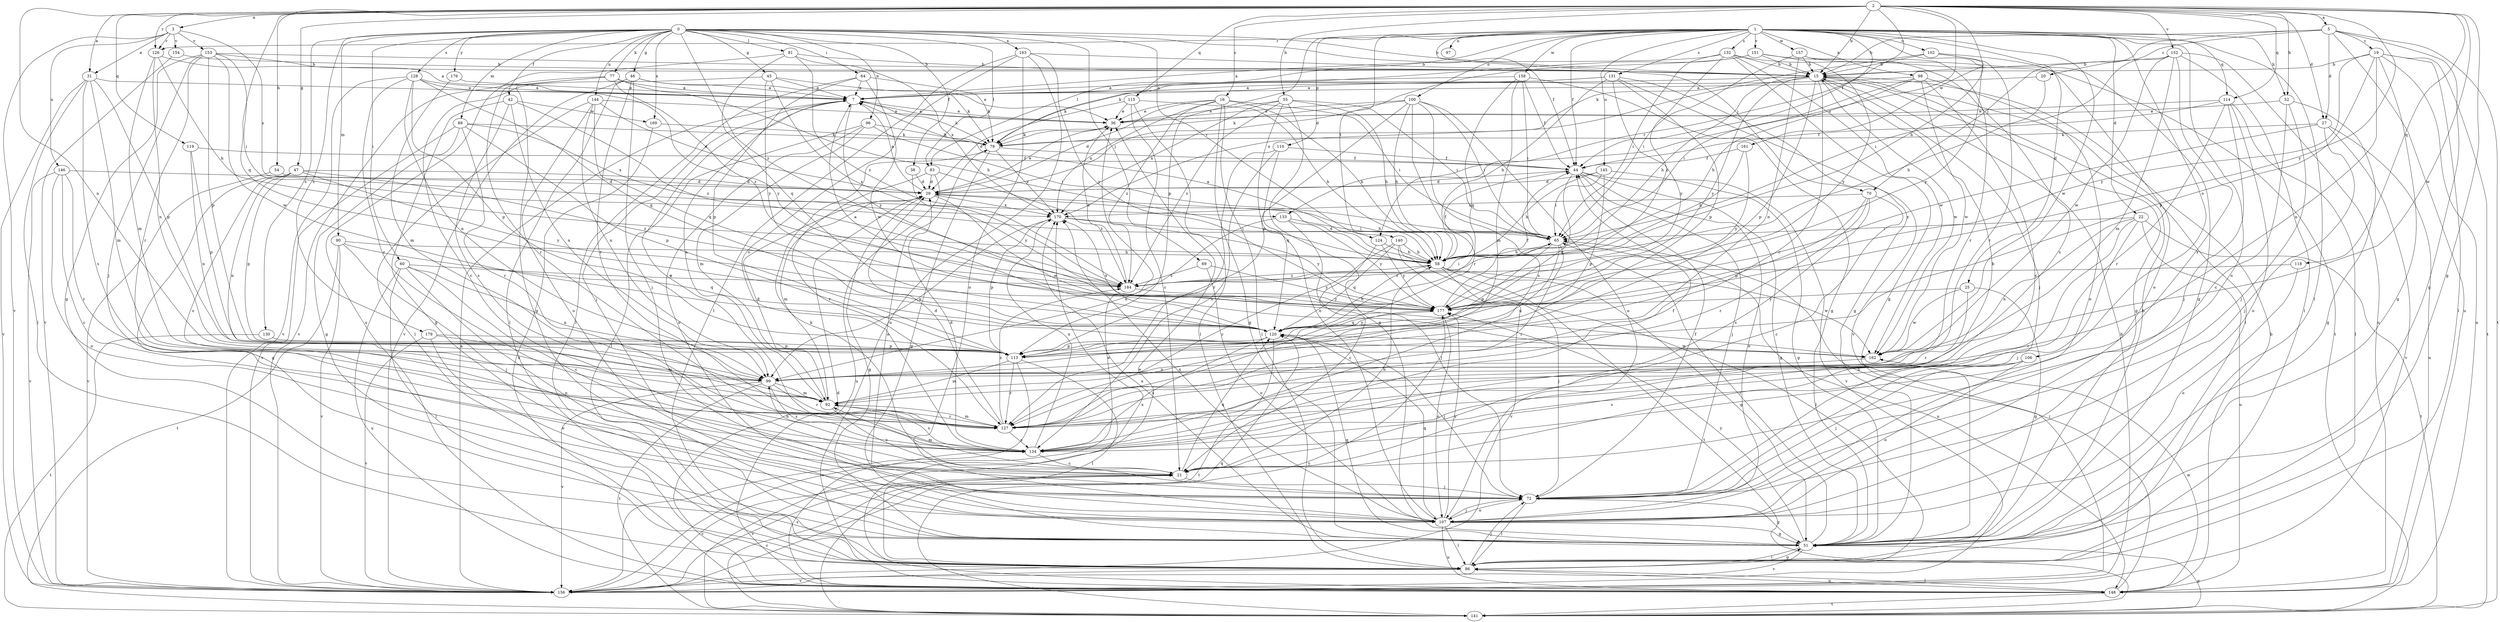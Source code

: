 strict digraph  {
0;
1;
2;
3;
5;
7;
15;
16;
19;
20;
21;
22;
25;
27;
29;
31;
36;
38;
42;
44;
45;
46;
47;
51;
52;
54;
55;
58;
60;
64;
65;
69;
70;
72;
77;
79;
81;
83;
86;
89;
90;
92;
96;
97;
98;
99;
100;
102;
106;
107;
110;
113;
114;
115;
118;
119;
120;
124;
126;
127;
128;
130;
131;
132;
133;
134;
140;
141;
144;
145;
146;
148;
151;
152;
153;
154;
156;
157;
158;
161;
162;
163;
169;
170;
176;
177;
179;
184;
0 -> 15  [label=b];
0 -> 38  [label=f];
0 -> 42  [label=f];
0 -> 44  [label=f];
0 -> 45  [label=g];
0 -> 46  [label=g];
0 -> 60  [label=i];
0 -> 64  [label=i];
0 -> 69  [label=j];
0 -> 77  [label=k];
0 -> 81  [label=l];
0 -> 83  [label=l];
0 -> 89  [label=m];
0 -> 90  [label=m];
0 -> 96  [label=n];
0 -> 124  [label=r];
0 -> 128  [label=s];
0 -> 130  [label=s];
0 -> 144  [label=u];
0 -> 163  [label=x];
0 -> 169  [label=x];
0 -> 176  [label=y];
0 -> 179  [label=z];
0 -> 184  [label=z];
1 -> 22  [label=d];
1 -> 25  [label=d];
1 -> 44  [label=f];
1 -> 52  [label=h];
1 -> 70  [label=j];
1 -> 83  [label=l];
1 -> 86  [label=l];
1 -> 97  [label=n];
1 -> 98  [label=n];
1 -> 100  [label=o];
1 -> 102  [label=o];
1 -> 106  [label=o];
1 -> 107  [label=o];
1 -> 110  [label=p];
1 -> 113  [label=p];
1 -> 114  [label=q];
1 -> 124  [label=r];
1 -> 126  [label=r];
1 -> 131  [label=s];
1 -> 132  [label=s];
1 -> 140  [label=t];
1 -> 145  [label=u];
1 -> 151  [label=v];
1 -> 157  [label=w];
1 -> 158  [label=w];
1 -> 161  [label=w];
1 -> 162  [label=w];
2 -> 3  [label=a];
2 -> 5  [label=a];
2 -> 15  [label=b];
2 -> 16  [label=c];
2 -> 27  [label=d];
2 -> 31  [label=e];
2 -> 44  [label=f];
2 -> 47  [label=g];
2 -> 51  [label=g];
2 -> 52  [label=h];
2 -> 54  [label=h];
2 -> 55  [label=h];
2 -> 58  [label=h];
2 -> 99  [label=n];
2 -> 114  [label=q];
2 -> 115  [label=q];
2 -> 118  [label=q];
2 -> 119  [label=q];
2 -> 120  [label=q];
2 -> 126  [label=r];
2 -> 133  [label=s];
2 -> 152  [label=v];
2 -> 162  [label=w];
2 -> 177  [label=y];
3 -> 31  [label=e];
3 -> 126  [label=r];
3 -> 133  [label=s];
3 -> 146  [label=u];
3 -> 153  [label=v];
3 -> 154  [label=v];
3 -> 156  [label=v];
5 -> 15  [label=b];
5 -> 19  [label=c];
5 -> 20  [label=c];
5 -> 27  [label=d];
5 -> 51  [label=g];
5 -> 70  [label=j];
5 -> 141  [label=t];
5 -> 148  [label=u];
7 -> 36  [label=e];
7 -> 72  [label=j];
7 -> 79  [label=k];
7 -> 134  [label=s];
7 -> 177  [label=y];
15 -> 7  [label=a];
15 -> 51  [label=g];
15 -> 58  [label=h];
15 -> 72  [label=j];
15 -> 86  [label=l];
15 -> 113  [label=p];
15 -> 127  [label=r];
15 -> 162  [label=w];
15 -> 170  [label=x];
15 -> 177  [label=y];
16 -> 29  [label=d];
16 -> 36  [label=e];
16 -> 51  [label=g];
16 -> 58  [label=h];
16 -> 65  [label=i];
16 -> 86  [label=l];
16 -> 170  [label=x];
16 -> 184  [label=z];
19 -> 15  [label=b];
19 -> 51  [label=g];
19 -> 86  [label=l];
19 -> 99  [label=n];
19 -> 113  [label=p];
19 -> 141  [label=t];
19 -> 148  [label=u];
19 -> 177  [label=y];
20 -> 7  [label=a];
20 -> 58  [label=h];
21 -> 58  [label=h];
21 -> 72  [label=j];
21 -> 92  [label=m];
21 -> 120  [label=q];
21 -> 156  [label=v];
22 -> 21  [label=c];
22 -> 65  [label=i];
22 -> 72  [label=j];
22 -> 99  [label=n];
22 -> 141  [label=t];
22 -> 148  [label=u];
25 -> 51  [label=g];
25 -> 127  [label=r];
25 -> 162  [label=w];
25 -> 177  [label=y];
27 -> 72  [label=j];
27 -> 79  [label=k];
27 -> 148  [label=u];
27 -> 156  [label=v];
27 -> 177  [label=y];
29 -> 7  [label=a];
29 -> 36  [label=e];
29 -> 51  [label=g];
29 -> 58  [label=h];
29 -> 92  [label=m];
29 -> 162  [label=w];
29 -> 170  [label=x];
31 -> 7  [label=a];
31 -> 86  [label=l];
31 -> 92  [label=m];
31 -> 113  [label=p];
31 -> 134  [label=s];
31 -> 156  [label=v];
36 -> 7  [label=a];
36 -> 79  [label=k];
38 -> 29  [label=d];
38 -> 177  [label=y];
42 -> 51  [label=g];
42 -> 99  [label=n];
42 -> 134  [label=s];
42 -> 184  [label=z];
42 -> 169  [label=w];
44 -> 29  [label=d];
44 -> 51  [label=g];
44 -> 72  [label=j];
44 -> 107  [label=o];
44 -> 120  [label=q];
44 -> 156  [label=v];
45 -> 7  [label=a];
45 -> 21  [label=c];
45 -> 36  [label=e];
45 -> 177  [label=y];
45 -> 184  [label=z];
46 -> 7  [label=a];
46 -> 72  [label=j];
46 -> 79  [label=k];
46 -> 86  [label=l];
46 -> 127  [label=r];
46 -> 156  [label=v];
47 -> 29  [label=d];
47 -> 51  [label=g];
47 -> 99  [label=n];
47 -> 113  [label=p];
47 -> 134  [label=s];
47 -> 177  [label=y];
47 -> 184  [label=z];
51 -> 15  [label=b];
51 -> 65  [label=i];
51 -> 86  [label=l];
51 -> 120  [label=q];
51 -> 156  [label=v];
51 -> 170  [label=x];
51 -> 177  [label=y];
52 -> 21  [label=c];
52 -> 36  [label=e];
52 -> 51  [label=g];
52 -> 72  [label=j];
54 -> 29  [label=d];
54 -> 156  [label=v];
55 -> 36  [label=e];
55 -> 51  [label=g];
55 -> 58  [label=h];
55 -> 65  [label=i];
55 -> 107  [label=o];
55 -> 170  [label=x];
55 -> 184  [label=z];
58 -> 7  [label=a];
58 -> 29  [label=d];
58 -> 44  [label=f];
58 -> 51  [label=g];
58 -> 72  [label=j];
58 -> 141  [label=t];
58 -> 162  [label=w];
58 -> 184  [label=z];
60 -> 21  [label=c];
60 -> 86  [label=l];
60 -> 99  [label=n];
60 -> 107  [label=o];
60 -> 148  [label=u];
60 -> 184  [label=z];
64 -> 7  [label=a];
64 -> 79  [label=k];
64 -> 86  [label=l];
64 -> 113  [label=p];
64 -> 162  [label=w];
65 -> 58  [label=h];
65 -> 99  [label=n];
65 -> 113  [label=p];
65 -> 127  [label=r];
65 -> 148  [label=u];
69 -> 107  [label=o];
69 -> 177  [label=y];
69 -> 184  [label=z];
70 -> 21  [label=c];
70 -> 113  [label=p];
70 -> 127  [label=r];
70 -> 134  [label=s];
70 -> 170  [label=x];
72 -> 44  [label=f];
72 -> 51  [label=g];
72 -> 79  [label=k];
72 -> 86  [label=l];
72 -> 107  [label=o];
77 -> 7  [label=a];
77 -> 51  [label=g];
77 -> 58  [label=h];
77 -> 127  [label=r];
77 -> 156  [label=v];
77 -> 177  [label=y];
79 -> 44  [label=f];
79 -> 51  [label=g];
79 -> 107  [label=o];
79 -> 170  [label=x];
81 -> 15  [label=b];
81 -> 120  [label=q];
81 -> 148  [label=u];
81 -> 170  [label=x];
81 -> 184  [label=z];
83 -> 29  [label=d];
83 -> 127  [label=r];
83 -> 148  [label=u];
83 -> 184  [label=z];
86 -> 51  [label=g];
86 -> 72  [label=j];
86 -> 148  [label=u];
86 -> 156  [label=v];
89 -> 51  [label=g];
89 -> 79  [label=k];
89 -> 113  [label=p];
89 -> 127  [label=r];
89 -> 156  [label=v];
89 -> 170  [label=x];
90 -> 58  [label=h];
90 -> 72  [label=j];
90 -> 120  [label=q];
90 -> 141  [label=t];
90 -> 156  [label=v];
92 -> 7  [label=a];
92 -> 21  [label=c];
92 -> 29  [label=d];
92 -> 127  [label=r];
92 -> 134  [label=s];
96 -> 65  [label=i];
96 -> 79  [label=k];
96 -> 86  [label=l];
96 -> 92  [label=m];
96 -> 107  [label=o];
98 -> 7  [label=a];
98 -> 21  [label=c];
98 -> 58  [label=h];
98 -> 65  [label=i];
98 -> 107  [label=o];
98 -> 162  [label=w];
99 -> 92  [label=m];
99 -> 127  [label=r];
99 -> 134  [label=s];
99 -> 141  [label=t];
99 -> 156  [label=v];
100 -> 36  [label=e];
100 -> 58  [label=h];
100 -> 65  [label=i];
100 -> 79  [label=k];
100 -> 107  [label=o];
100 -> 113  [label=p];
100 -> 127  [label=r];
100 -> 134  [label=s];
102 -> 15  [label=b];
102 -> 79  [label=k];
102 -> 107  [label=o];
102 -> 127  [label=r];
102 -> 177  [label=y];
106 -> 72  [label=j];
106 -> 99  [label=n];
106 -> 107  [label=o];
106 -> 134  [label=s];
107 -> 51  [label=g];
107 -> 72  [label=j];
107 -> 86  [label=l];
107 -> 120  [label=q];
107 -> 148  [label=u];
107 -> 170  [label=x];
107 -> 177  [label=y];
110 -> 44  [label=f];
110 -> 120  [label=q];
110 -> 127  [label=r];
110 -> 134  [label=s];
113 -> 86  [label=l];
113 -> 92  [label=m];
113 -> 127  [label=r];
113 -> 156  [label=v];
114 -> 36  [label=e];
114 -> 44  [label=f];
114 -> 72  [label=j];
114 -> 86  [label=l];
114 -> 107  [label=o];
114 -> 127  [label=r];
115 -> 21  [label=c];
115 -> 29  [label=d];
115 -> 36  [label=e];
115 -> 58  [label=h];
115 -> 86  [label=l];
118 -> 107  [label=o];
118 -> 184  [label=z];
119 -> 44  [label=f];
119 -> 99  [label=n];
119 -> 113  [label=p];
120 -> 7  [label=a];
120 -> 58  [label=h];
120 -> 72  [label=j];
120 -> 113  [label=p];
120 -> 134  [label=s];
120 -> 141  [label=t];
120 -> 162  [label=w];
120 -> 170  [label=x];
120 -> 177  [label=y];
124 -> 21  [label=c];
124 -> 58  [label=h];
124 -> 177  [label=y];
126 -> 15  [label=b];
126 -> 58  [label=h];
126 -> 92  [label=m];
126 -> 99  [label=n];
127 -> 29  [label=d];
127 -> 92  [label=m];
127 -> 134  [label=s];
127 -> 184  [label=z];
128 -> 7  [label=a];
128 -> 99  [label=n];
128 -> 113  [label=p];
128 -> 120  [label=q];
128 -> 127  [label=r];
128 -> 156  [label=v];
128 -> 184  [label=z];
130 -> 113  [label=p];
130 -> 141  [label=t];
131 -> 7  [label=a];
131 -> 51  [label=g];
131 -> 58  [label=h];
131 -> 79  [label=k];
131 -> 113  [label=p];
131 -> 156  [label=v];
131 -> 177  [label=y];
132 -> 7  [label=a];
132 -> 15  [label=b];
132 -> 51  [label=g];
132 -> 65  [label=i];
132 -> 141  [label=t];
132 -> 162  [label=w];
132 -> 184  [label=z];
133 -> 65  [label=i];
133 -> 72  [label=j];
133 -> 99  [label=n];
133 -> 177  [label=y];
134 -> 15  [label=b];
134 -> 21  [label=c];
134 -> 29  [label=d];
134 -> 44  [label=f];
134 -> 99  [label=n];
134 -> 170  [label=x];
140 -> 58  [label=h];
140 -> 86  [label=l];
140 -> 120  [label=q];
140 -> 127  [label=r];
140 -> 156  [label=v];
141 -> 21  [label=c];
141 -> 36  [label=e];
141 -> 51  [label=g];
141 -> 177  [label=y];
144 -> 29  [label=d];
144 -> 36  [label=e];
144 -> 86  [label=l];
144 -> 99  [label=n];
144 -> 107  [label=o];
144 -> 120  [label=q];
145 -> 29  [label=d];
145 -> 51  [label=g];
145 -> 58  [label=h];
145 -> 65  [label=i];
145 -> 113  [label=p];
146 -> 21  [label=c];
146 -> 29  [label=d];
146 -> 107  [label=o];
146 -> 127  [label=r];
146 -> 156  [label=v];
148 -> 15  [label=b];
148 -> 29  [label=d];
148 -> 65  [label=i];
148 -> 86  [label=l];
148 -> 134  [label=s];
148 -> 141  [label=t];
148 -> 162  [label=w];
148 -> 170  [label=x];
151 -> 15  [label=b];
151 -> 29  [label=d];
151 -> 79  [label=k];
151 -> 134  [label=s];
151 -> 177  [label=y];
152 -> 15  [label=b];
152 -> 65  [label=i];
152 -> 86  [label=l];
152 -> 92  [label=m];
152 -> 134  [label=s];
152 -> 148  [label=u];
152 -> 162  [label=w];
153 -> 7  [label=a];
153 -> 15  [label=b];
153 -> 51  [label=g];
153 -> 65  [label=i];
153 -> 72  [label=j];
153 -> 113  [label=p];
153 -> 127  [label=r];
153 -> 162  [label=w];
154 -> 15  [label=b];
154 -> 156  [label=v];
156 -> 7  [label=a];
156 -> 15  [label=b];
156 -> 21  [label=c];
156 -> 36  [label=e];
156 -> 120  [label=q];
157 -> 15  [label=b];
157 -> 51  [label=g];
157 -> 65  [label=i];
157 -> 99  [label=n];
157 -> 127  [label=r];
158 -> 7  [label=a];
158 -> 44  [label=f];
158 -> 51  [label=g];
158 -> 65  [label=i];
158 -> 92  [label=m];
158 -> 120  [label=q];
161 -> 44  [label=f];
161 -> 58  [label=h];
161 -> 177  [label=y];
162 -> 99  [label=n];
163 -> 15  [label=b];
163 -> 86  [label=l];
163 -> 107  [label=o];
163 -> 134  [label=s];
163 -> 148  [label=u];
163 -> 177  [label=y];
169 -> 79  [label=k];
169 -> 148  [label=u];
170 -> 65  [label=i];
170 -> 99  [label=n];
170 -> 113  [label=p];
170 -> 177  [label=y];
176 -> 7  [label=a];
176 -> 92  [label=m];
177 -> 44  [label=f];
177 -> 107  [label=o];
177 -> 120  [label=q];
179 -> 92  [label=m];
179 -> 107  [label=o];
179 -> 113  [label=p];
179 -> 156  [label=v];
184 -> 36  [label=e];
184 -> 65  [label=i];
184 -> 177  [label=y];
}
